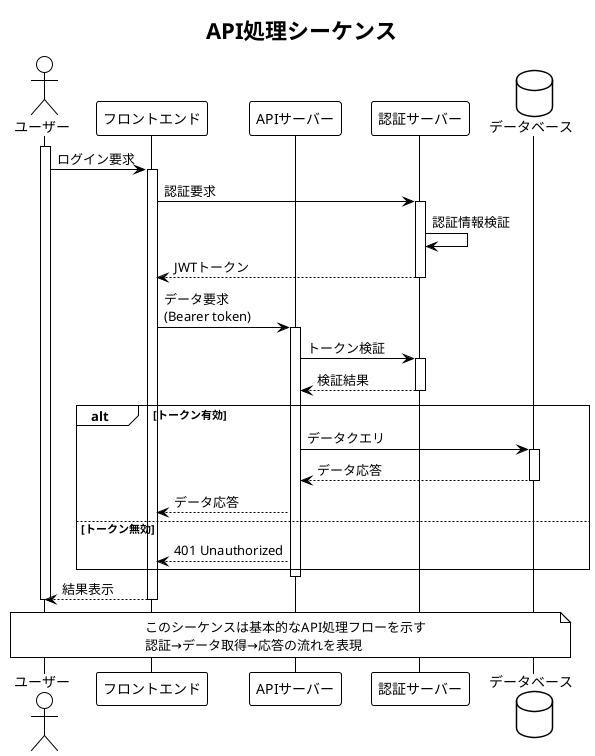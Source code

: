 @startuml
' ========================================
' 図のタイトル: シーケンス図テンプレート
' 目的: プロジェクトのシーケンス図作成用テンプレート
' ========================================

!theme plain
title API処理シーケンス


' 参加者の定義
actor "ユーザー" as user
participant "フロントエンド" as frontend
participant "APIサーバー" as api
participant "認証サーバー" as auth
database "データベース" as db

' シーケンスの開始
activate user

' ログイン処理
user -> frontend : ログイン要求
activate frontend

frontend -> auth : 認証要求
activate auth
auth -> auth : 認証情報検証
auth --> frontend : JWTトークン
deactivate auth

' データ取得処理  
frontend -> api : データ要求\n(Bearer token)
activate api

api -> auth : トークン検証
activate auth
auth --> api : 検証結果
deactivate auth

alt トークン有効
    api -> db : データクエリ
    activate db
    db --> api : データ応答
    deactivate db
    
    api --> frontend : データ応答
else トークン無効
    api --> frontend : 401 Unauthorized
end

deactivate api

frontend --> user : 結果表示
deactivate frontend
deactivate user

' ノート（説明）
note over user, db
  このシーケンスは基本的なAPI処理フローを示す
  認証→データ取得→応答の流れを表現
end note

@enduml